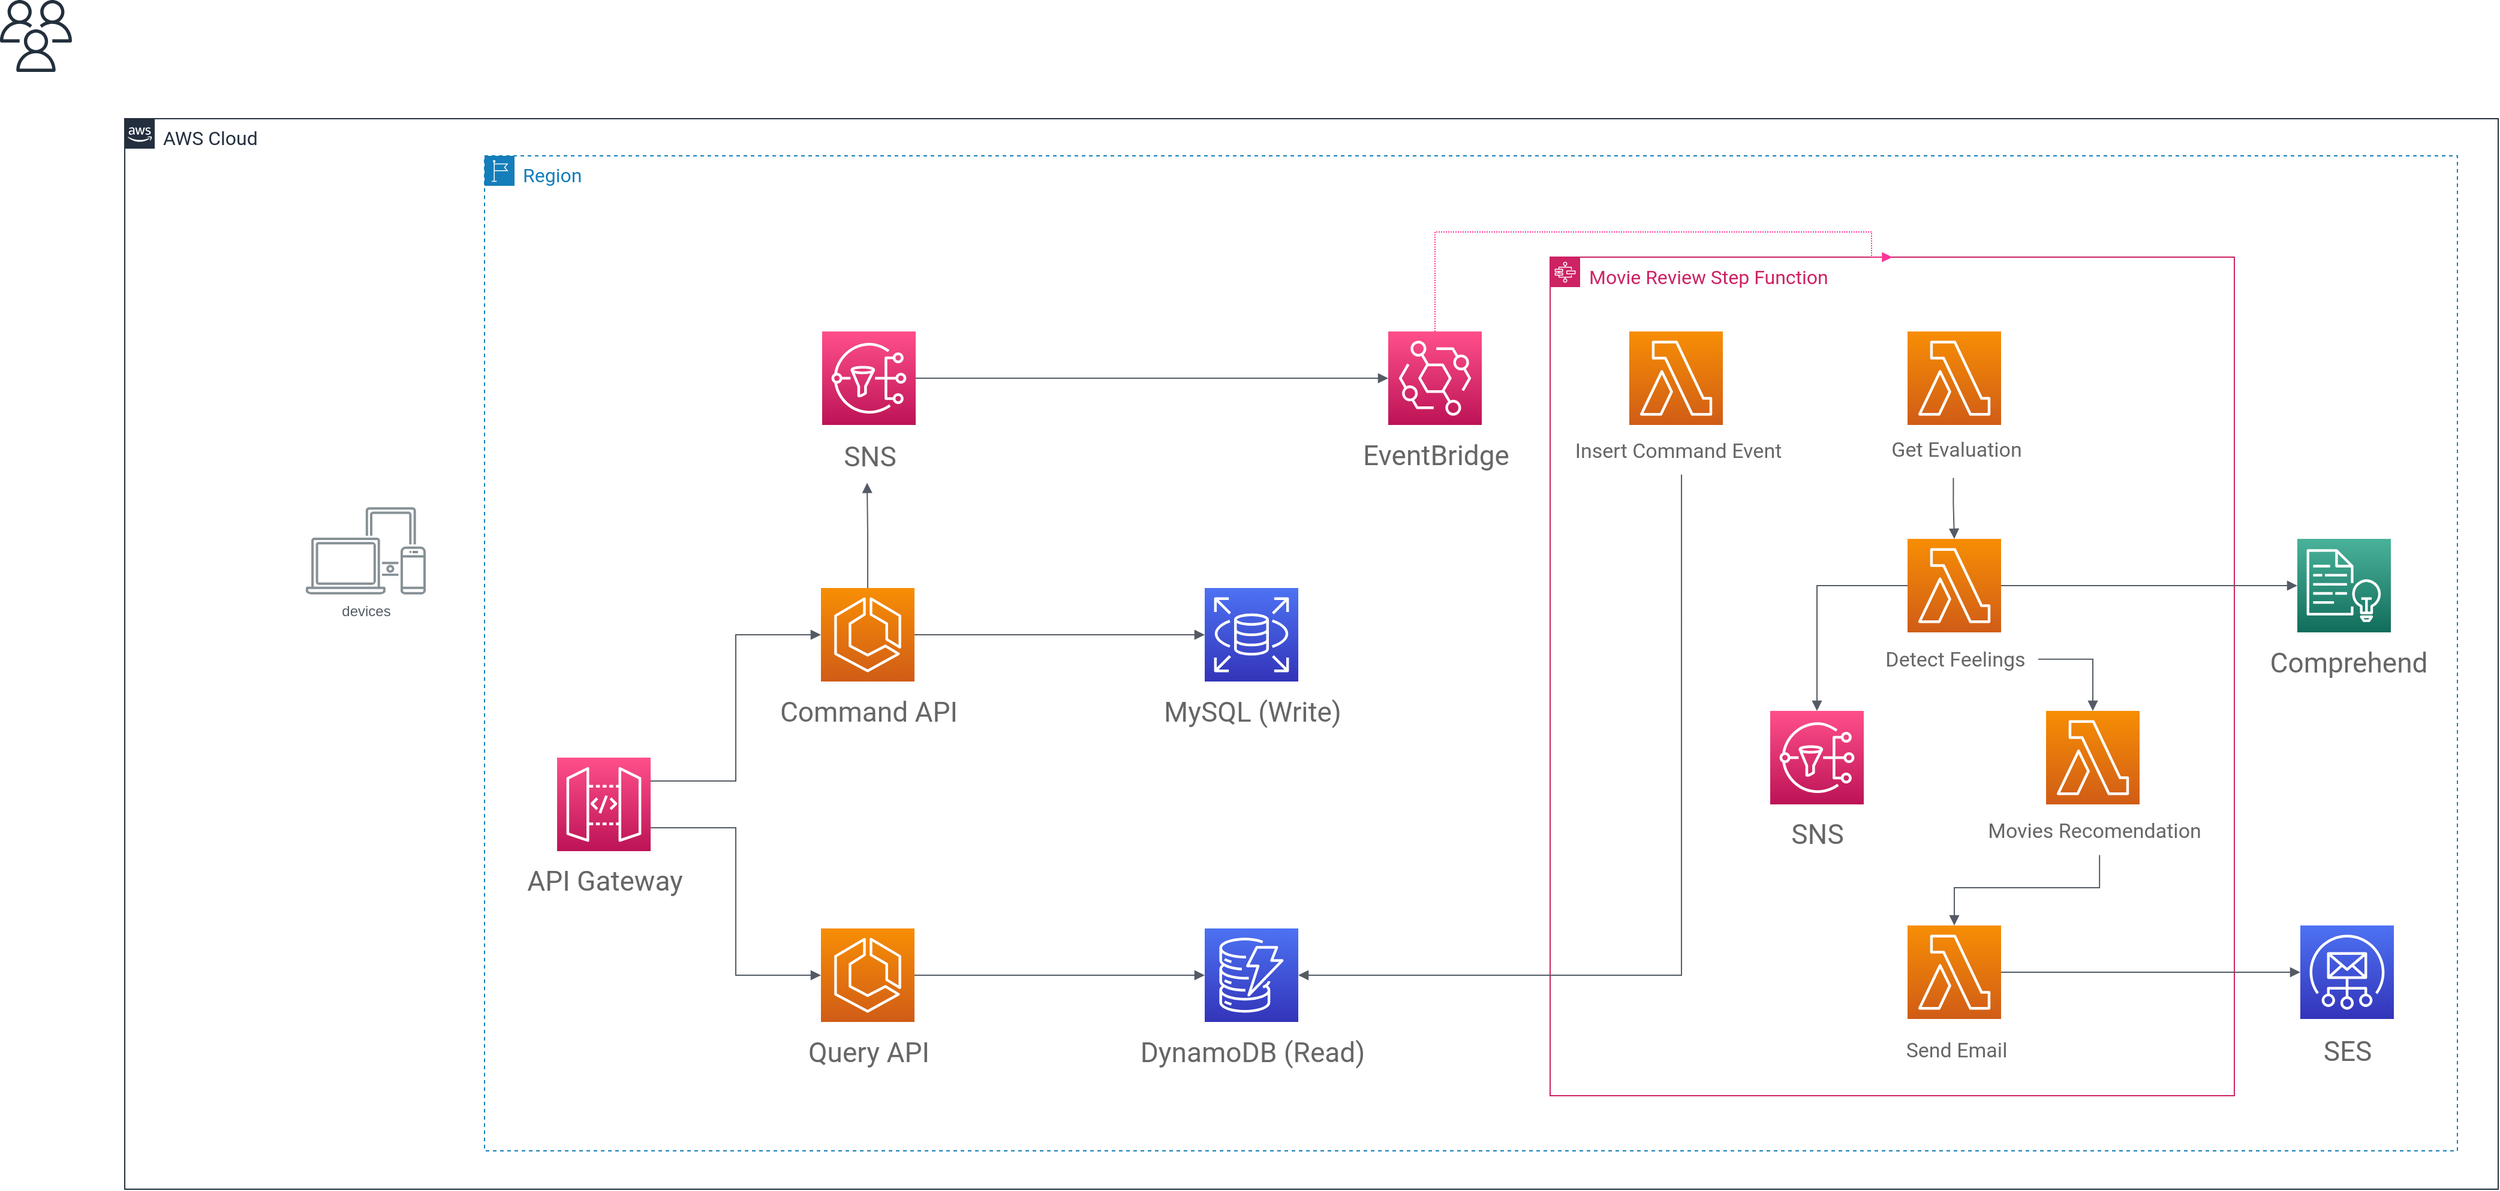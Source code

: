 <mxfile version="20.4.0" type="device"><diagram id="fILXEdGQnqbPDaUiZEwx" name="Page-1"><mxGraphModel dx="2707" dy="744" grid="0" gridSize="10" guides="1" tooltips="1" connect="1" arrows="1" fold="1" page="0" pageScale="1" pageWidth="850" pageHeight="1100" math="0" shadow="0"><root><mxCell id="0"/><mxCell id="1" parent="0"/><mxCell id="2fVnMEwpLBb5jLjwwYTU-27" value="&lt;font style=&quot;font-size: 16px;&quot; data-font-src=&quot;https://fonts.googleapis.com/css?family=Roboto&quot; face=&quot;Roboto&quot;&gt;AWS Cloud&lt;/font&gt;" style="points=[[0,0],[0.25,0],[0.5,0],[0.75,0],[1,0],[1,0.25],[1,0.5],[1,0.75],[1,1],[0.75,1],[0.5,1],[0.25,1],[0,1],[0,0.75],[0,0.5],[0,0.25]];outlineConnect=0;gradientColor=none;html=1;whiteSpace=wrap;fontSize=12;fontStyle=0;container=1;pointerEvents=0;collapsible=0;recursiveResize=0;shape=mxgraph.aws4.group;grIcon=mxgraph.aws4.group_aws_cloud_alt;strokeColor=#232F3E;fillColor=none;verticalAlign=top;align=left;spacingLeft=30;fontColor=#232F3E;dashed=0;" parent="1" vertex="1"><mxGeometry x="-34" y="620" width="1979" height="893" as="geometry"/></mxCell><mxCell id="2fVnMEwpLBb5jLjwwYTU-53" value="devices" style="sketch=0;outlineConnect=0;gradientColor=none;fontColor=#545B64;strokeColor=none;fillColor=#879196;dashed=0;verticalLabelPosition=bottom;verticalAlign=top;align=center;html=1;fontSize=12;fontStyle=0;aspect=fixed;shape=mxgraph.aws4.illustration_devices;pointerEvents=1" parent="2fVnMEwpLBb5jLjwwYTU-27" vertex="1"><mxGeometry x="151" y="324" width="100" height="73" as="geometry"/></mxCell><mxCell id="2fVnMEwpLBb5jLjwwYTU-54" value="" style="sketch=0;points=[[0,0,0],[0.25,0,0],[0.5,0,0],[0.75,0,0],[1,0,0],[0,1,0],[0.25,1,0],[0.5,1,0],[0.75,1,0],[1,1,0],[0,0.25,0],[0,0.5,0],[0,0.75,0],[1,0.25,0],[1,0.5,0],[1,0.75,0]];outlineConnect=0;fontColor=#232F3E;gradientColor=#FF4F8B;gradientDirection=north;fillColor=#BC1356;strokeColor=#ffffff;dashed=0;verticalLabelPosition=bottom;verticalAlign=top;align=center;html=1;fontSize=12;fontStyle=0;aspect=fixed;shape=mxgraph.aws4.resourceIcon;resIcon=mxgraph.aws4.api_gateway;" parent="2fVnMEwpLBb5jLjwwYTU-27" vertex="1"><mxGeometry x="360.5" y="533" width="78" height="78" as="geometry"/></mxCell><mxCell id="2fVnMEwpLBb5jLjwwYTU-55" value="" style="sketch=0;points=[[0,0,0],[0.25,0,0],[0.5,0,0],[0.75,0,0],[1,0,0],[0,1,0],[0.25,1,0],[0.5,1,0],[0.75,1,0],[1,1,0],[0,0.25,0],[0,0.5,0],[0,0.75,0],[1,0.25,0],[1,0.5,0],[1,0.75,0]];outlineConnect=0;fontColor=#232F3E;gradientColor=#F78E04;gradientDirection=north;fillColor=#D05C17;strokeColor=#ffffff;dashed=0;verticalLabelPosition=bottom;verticalAlign=top;align=center;html=1;fontSize=12;fontStyle=0;aspect=fixed;shape=mxgraph.aws4.resourceIcon;resIcon=mxgraph.aws4.ecs;" parent="2fVnMEwpLBb5jLjwwYTU-27" vertex="1"><mxGeometry x="580.5" y="675.5" width="78" height="78" as="geometry"/></mxCell><mxCell id="2fVnMEwpLBb5jLjwwYTU-56" value="" style="sketch=0;points=[[0,0,0],[0.25,0,0],[0.5,0,0],[0.75,0,0],[1,0,0],[0,1,0],[0.25,1,0],[0.5,1,0],[0.75,1,0],[1,1,0],[0,0.25,0],[0,0.5,0],[0,0.75,0],[1,0.25,0],[1,0.5,0],[1,0.75,0]];outlineConnect=0;fontColor=#232F3E;gradientColor=#F78E04;gradientDirection=north;fillColor=#D05C17;strokeColor=#ffffff;dashed=0;verticalLabelPosition=bottom;verticalAlign=top;align=center;html=1;fontSize=12;fontStyle=0;aspect=fixed;shape=mxgraph.aws4.resourceIcon;resIcon=mxgraph.aws4.ecs;" parent="2fVnMEwpLBb5jLjwwYTU-27" vertex="1"><mxGeometry x="580.5" y="391.5" width="78" height="78" as="geometry"/></mxCell><mxCell id="2fVnMEwpLBb5jLjwwYTU-57" value="" style="sketch=0;points=[[0,0,0],[0.25,0,0],[0.5,0,0],[0.75,0,0],[1,0,0],[0,1,0],[0.25,1,0],[0.5,1,0],[0.75,1,0],[1,1,0],[0,0.25,0],[0,0.5,0],[0,0.75,0],[1,0.25,0],[1,0.5,0],[1,0.75,0]];outlineConnect=0;fontColor=#232F3E;gradientColor=#4D72F3;gradientDirection=north;fillColor=#3334B9;strokeColor=#ffffff;dashed=0;verticalLabelPosition=bottom;verticalAlign=top;align=center;html=1;fontSize=12;fontStyle=0;aspect=fixed;shape=mxgraph.aws4.resourceIcon;resIcon=mxgraph.aws4.dynamodb;" parent="2fVnMEwpLBb5jLjwwYTU-27" vertex="1"><mxGeometry x="900.5" y="675.5" width="78" height="78" as="geometry"/></mxCell><mxCell id="2fVnMEwpLBb5jLjwwYTU-59" value="" style="sketch=0;points=[[0,0,0],[0.25,0,0],[0.5,0,0],[0.75,0,0],[1,0,0],[0,1,0],[0.25,1,0],[0.5,1,0],[0.75,1,0],[1,1,0],[0,0.25,0],[0,0.5,0],[0,0.75,0],[1,0.25,0],[1,0.5,0],[1,0.75,0]];outlineConnect=0;fontColor=#232F3E;gradientColor=#4D72F3;gradientDirection=north;fillColor=#3334B9;strokeColor=#ffffff;dashed=0;verticalLabelPosition=bottom;verticalAlign=top;align=center;html=1;fontSize=12;fontStyle=0;aspect=fixed;shape=mxgraph.aws4.resourceIcon;resIcon=mxgraph.aws4.rds;" parent="2fVnMEwpLBb5jLjwwYTU-27" vertex="1"><mxGeometry x="900.5" y="391.5" width="78" height="78" as="geometry"/></mxCell><mxCell id="2fVnMEwpLBb5jLjwwYTU-64" value="" style="edgeStyle=orthogonalEdgeStyle;html=1;endArrow=block;elbow=vertical;startArrow=none;endFill=1;strokeColor=#545B64;rounded=0;exitX=1;exitY=0.25;exitDx=0;exitDy=0;exitPerimeter=0;entryX=0;entryY=0.5;entryDx=0;entryDy=0;entryPerimeter=0;" parent="2fVnMEwpLBb5jLjwwYTU-27" source="2fVnMEwpLBb5jLjwwYTU-54" target="2fVnMEwpLBb5jLjwwYTU-56" edge="1"><mxGeometry width="100" relative="1" as="geometry"><mxPoint x="605.5" y="235.5" as="sourcePoint"/><mxPoint x="705.5" y="235.5" as="targetPoint"/></mxGeometry></mxCell><mxCell id="2fVnMEwpLBb5jLjwwYTU-65" value="" style="edgeStyle=orthogonalEdgeStyle;html=1;endArrow=block;elbow=vertical;startArrow=none;endFill=1;strokeColor=#545B64;rounded=0;exitX=1;exitY=0.75;exitDx=0;exitDy=0;exitPerimeter=0;entryX=0;entryY=0.5;entryDx=0;entryDy=0;entryPerimeter=0;" parent="2fVnMEwpLBb5jLjwwYTU-27" source="2fVnMEwpLBb5jLjwwYTU-54" target="2fVnMEwpLBb5jLjwwYTU-55" edge="1"><mxGeometry width="100" relative="1" as="geometry"><mxPoint x="605.5" y="235.5" as="sourcePoint"/><mxPoint x="705.5" y="235.5" as="targetPoint"/></mxGeometry></mxCell><mxCell id="2fVnMEwpLBb5jLjwwYTU-67" value="" style="edgeStyle=orthogonalEdgeStyle;html=1;endArrow=block;elbow=vertical;startArrow=none;endFill=1;strokeColor=#545B64;rounded=0;exitX=1;exitY=0.5;exitDx=0;exitDy=0;exitPerimeter=0;entryX=0;entryY=0.5;entryDx=0;entryDy=0;entryPerimeter=0;" parent="2fVnMEwpLBb5jLjwwYTU-27" source="2fVnMEwpLBb5jLjwwYTU-56" target="2fVnMEwpLBb5jLjwwYTU-59" edge="1"><mxGeometry width="100" relative="1" as="geometry"><mxPoint x="605.5" y="235.5" as="sourcePoint"/><mxPoint x="705.5" y="235.5" as="targetPoint"/></mxGeometry></mxCell><mxCell id="2fVnMEwpLBb5jLjwwYTU-68" value="" style="edgeStyle=orthogonalEdgeStyle;html=1;endArrow=block;elbow=vertical;startArrow=none;endFill=1;strokeColor=#545B64;rounded=0;exitX=1;exitY=0.5;exitDx=0;exitDy=0;exitPerimeter=0;entryX=0;entryY=0.5;entryDx=0;entryDy=0;entryPerimeter=0;" parent="2fVnMEwpLBb5jLjwwYTU-27" source="2fVnMEwpLBb5jLjwwYTU-55" target="2fVnMEwpLBb5jLjwwYTU-57" edge="1"><mxGeometry width="100" relative="1" as="geometry"><mxPoint x="605.5" y="235.5" as="sourcePoint"/><mxPoint x="705.5" y="235.5" as="targetPoint"/></mxGeometry></mxCell><mxCell id="2fVnMEwpLBb5jLjwwYTU-69" value="" style="sketch=0;points=[[0,0,0],[0.25,0,0],[0.5,0,0],[0.75,0,0],[1,0,0],[0,1,0],[0.25,1,0],[0.5,1,0],[0.75,1,0],[1,1,0],[0,0.25,0],[0,0.5,0],[0,0.75,0],[1,0.25,0],[1,0.5,0],[1,0.75,0]];outlineConnect=0;fontColor=#232F3E;gradientColor=#FF4F8B;gradientDirection=north;fillColor=#BC1356;strokeColor=#ffffff;dashed=0;verticalLabelPosition=bottom;verticalAlign=top;align=center;html=1;fontSize=12;fontStyle=0;aspect=fixed;shape=mxgraph.aws4.resourceIcon;resIcon=mxgraph.aws4.sns;" parent="2fVnMEwpLBb5jLjwwYTU-27" vertex="1"><mxGeometry x="581.5" y="177.5" width="78" height="78" as="geometry"/></mxCell><mxCell id="2fVnMEwpLBb5jLjwwYTU-70" value="&lt;font style=&quot;font-size: 16px;&quot; data-font-src=&quot;https://fonts.googleapis.com/css?family=Roboto&quot; face=&quot;Roboto&quot;&gt;Movie Review Step Function&lt;/font&gt;" style="points=[[0,0],[0.25,0],[0.5,0],[0.75,0],[1,0],[1,0.25],[1,0.5],[1,0.75],[1,1],[0.75,1],[0.5,1],[0.25,1],[0,1],[0,0.75],[0,0.5],[0,0.25]];outlineConnect=0;gradientColor=none;html=1;whiteSpace=wrap;fontSize=12;fontStyle=0;container=1;pointerEvents=0;collapsible=0;recursiveResize=0;shape=mxgraph.aws4.group;grIcon=mxgraph.aws4.group_aws_step_functions_workflow;strokeColor=#CD2264;fillColor=none;verticalAlign=top;align=left;spacingLeft=30;fontColor=#CD2264;dashed=0;" parent="2fVnMEwpLBb5jLjwwYTU-27" vertex="1"><mxGeometry x="1188.5" y="115.5" width="570.5" height="699.5" as="geometry"/></mxCell><mxCell id="2fVnMEwpLBb5jLjwwYTU-86" value="" style="sketch=0;points=[[0,0,0],[0.25,0,0],[0.5,0,0],[0.75,0,0],[1,0,0],[0,1,0],[0.25,1,0],[0.5,1,0],[0.75,1,0],[1,1,0],[0,0.25,0],[0,0.5,0],[0,0.75,0],[1,0.25,0],[1,0.5,0],[1,0.75,0]];outlineConnect=0;fontColor=#232F3E;gradientColor=#F78E04;gradientDirection=north;fillColor=#D05C17;strokeColor=#ffffff;dashed=0;verticalLabelPosition=bottom;verticalAlign=top;align=center;html=1;fontSize=12;fontStyle=0;aspect=fixed;shape=mxgraph.aws4.resourceIcon;resIcon=mxgraph.aws4.lambda;" parent="2fVnMEwpLBb5jLjwwYTU-70" vertex="1"><mxGeometry x="66" y="62" width="78" height="78" as="geometry"/></mxCell><mxCell id="2fVnMEwpLBb5jLjwwYTU-87" value="" style="sketch=0;points=[[0,0,0],[0.25,0,0],[0.5,0,0],[0.75,0,0],[1,0,0],[0,1,0],[0.25,1,0],[0.5,1,0],[0.75,1,0],[1,1,0],[0,0.25,0],[0,0.5,0],[0,0.75,0],[1,0.25,0],[1,0.5,0],[1,0.75,0]];outlineConnect=0;fontColor=#232F3E;gradientColor=#F78E04;gradientDirection=north;fillColor=#D05C17;strokeColor=#ffffff;dashed=0;verticalLabelPosition=bottom;verticalAlign=top;align=center;html=1;fontSize=12;fontStyle=0;aspect=fixed;shape=mxgraph.aws4.resourceIcon;resIcon=mxgraph.aws4.lambda;" parent="2fVnMEwpLBb5jLjwwYTU-70" vertex="1"><mxGeometry x="298" y="62" width="78" height="78" as="geometry"/></mxCell><mxCell id="2fVnMEwpLBb5jLjwwYTU-88" value="" style="sketch=0;points=[[0,0,0],[0.25,0,0],[0.5,0,0],[0.75,0,0],[1,0,0],[0,1,0],[0.25,1,0],[0.5,1,0],[0.75,1,0],[1,1,0],[0,0.25,0],[0,0.5,0],[0,0.75,0],[1,0.25,0],[1,0.5,0],[1,0.75,0]];outlineConnect=0;fontColor=#232F3E;gradientColor=#F78E04;gradientDirection=north;fillColor=#D05C17;strokeColor=#ffffff;dashed=0;verticalLabelPosition=bottom;verticalAlign=top;align=center;html=1;fontSize=12;fontStyle=0;aspect=fixed;shape=mxgraph.aws4.resourceIcon;resIcon=mxgraph.aws4.lambda;" parent="2fVnMEwpLBb5jLjwwYTU-70" vertex="1"><mxGeometry x="298" y="235" width="78" height="78" as="geometry"/></mxCell><mxCell id="2fVnMEwpLBb5jLjwwYTU-71" value="" style="sketch=0;points=[[0,0,0],[0.25,0,0],[0.5,0,0],[0.75,0,0],[1,0,0],[0,1,0],[0.25,1,0],[0.5,1,0],[0.75,1,0],[1,1,0],[0,0.25,0],[0,0.5,0],[0,0.75,0],[1,0.25,0],[1,0.5,0],[1,0.75,0]];outlineConnect=0;fontColor=#232F3E;gradientColor=#FF4F8B;gradientDirection=north;fillColor=#BC1356;strokeColor=#ffffff;dashed=0;verticalLabelPosition=bottom;verticalAlign=top;align=center;html=1;fontSize=12;fontStyle=0;aspect=fixed;shape=mxgraph.aws4.resourceIcon;resIcon=mxgraph.aws4.eventbridge;" parent="2fVnMEwpLBb5jLjwwYTU-27" vertex="1"><mxGeometry x="1053.5" y="177.5" width="78" height="78" as="geometry"/></mxCell><mxCell id="2fVnMEwpLBb5jLjwwYTU-73" value="" style="edgeStyle=orthogonalEdgeStyle;html=1;endArrow=block;elbow=vertical;startArrow=none;endFill=1;strokeColor=#545B64;rounded=0;exitX=1;exitY=0.5;exitDx=0;exitDy=0;exitPerimeter=0;entryX=0;entryY=0.5;entryDx=0;entryDy=0;entryPerimeter=0;" parent="2fVnMEwpLBb5jLjwwYTU-27" source="2fVnMEwpLBb5jLjwwYTU-69" target="2fVnMEwpLBb5jLjwwYTU-71" edge="1"><mxGeometry width="100" relative="1" as="geometry"><mxPoint x="755.5" y="235.5" as="sourcePoint"/><mxPoint x="855.5" y="235.5" as="targetPoint"/></mxGeometry></mxCell><mxCell id="2fVnMEwpLBb5jLjwwYTU-75" value="" style="edgeStyle=orthogonalEdgeStyle;html=1;endArrow=block;elbow=vertical;startArrow=none;endFill=1;strokeColor=#FF3399;rounded=0;exitX=0.5;exitY=0;exitDx=0;exitDy=0;exitPerimeter=0;entryX=0.5;entryY=0;entryDx=0;entryDy=0;dashed=1;dashPattern=1 1;" parent="2fVnMEwpLBb5jLjwwYTU-27" source="2fVnMEwpLBb5jLjwwYTU-71" target="2fVnMEwpLBb5jLjwwYTU-70" edge="1"><mxGeometry width="100" relative="1" as="geometry"><mxPoint x="759.5" y="206.5" as="sourcePoint"/><mxPoint x="859.5" y="206.5" as="targetPoint"/><Array as="points"><mxPoint x="1092.5" y="94.5"/><mxPoint x="1456.5" y="94.5"/><mxPoint x="1456.5" y="104.5"/><mxPoint x="1456.5" y="104.5"/></Array></mxGeometry></mxCell><mxCell id="2fVnMEwpLBb5jLjwwYTU-89" value="" style="sketch=0;points=[[0,0,0],[0.25,0,0],[0.5,0,0],[0.75,0,0],[1,0,0],[0,1,0],[0.25,1,0],[0.5,1,0],[0.75,1,0],[1,1,0],[0,0.25,0],[0,0.5,0],[0,0.75,0],[1,0.25,0],[1,0.5,0],[1,0.75,0]];outlineConnect=0;fontColor=#232F3E;gradientColor=#4AB29A;gradientDirection=north;fillColor=#116D5B;strokeColor=#ffffff;dashed=0;verticalLabelPosition=bottom;verticalAlign=top;align=center;html=1;fontSize=12;fontStyle=0;aspect=fixed;shape=mxgraph.aws4.resourceIcon;resIcon=mxgraph.aws4.comprehend;" parent="2fVnMEwpLBb5jLjwwYTU-27" vertex="1"><mxGeometry x="1811.5" y="350.5" width="78" height="78" as="geometry"/></mxCell><mxCell id="2fVnMEwpLBb5jLjwwYTU-100" value="&lt;font data-font-src=&quot;https://fonts.googleapis.com/css?family=Roboto&quot; style=&quot;font-size: 23px;&quot; face=&quot;Roboto&quot;&gt;Command API&lt;/font&gt;" style="text;html=1;align=center;verticalAlign=middle;resizable=0;points=[];autosize=1;strokeColor=none;fillColor=none;fontStyle=0;fontColor=#666666;fontFamily=Comic Sans MS;" parent="2fVnMEwpLBb5jLjwwYTU-27" vertex="1"><mxGeometry x="536.5" y="474.5" width="166" height="40" as="geometry"/></mxCell><mxCell id="2fVnMEwpLBb5jLjwwYTU-101" value="&lt;font data-font-src=&quot;https://fonts.googleapis.com/css?family=Roboto&quot; style=&quot;font-size: 23px;&quot; face=&quot;Roboto&quot;&gt;Query API&lt;/font&gt;" style="text;html=1;align=center;verticalAlign=middle;resizable=0;points=[];autosize=1;strokeColor=none;fillColor=none;fontStyle=0;fontColor=#666666;fontFamily=Comic Sans MS;" parent="2fVnMEwpLBb5jLjwwYTU-27" vertex="1"><mxGeometry x="560" y="758.5" width="119" height="40" as="geometry"/></mxCell><mxCell id="2fVnMEwpLBb5jLjwwYTU-102" value="&lt;font data-font-src=&quot;https://fonts.googleapis.com/css?family=Roboto&quot; style=&quot;font-size: 23px;&quot; face=&quot;Roboto&quot;&gt;API Gateway&lt;/font&gt;" style="text;html=1;align=center;verticalAlign=middle;resizable=0;points=[];autosize=1;strokeColor=none;fillColor=none;fontStyle=0;fontColor=#666666;fontFamily=Comic Sans MS;" parent="2fVnMEwpLBb5jLjwwYTU-27" vertex="1"><mxGeometry x="326" y="616" width="148" height="40" as="geometry"/></mxCell><mxCell id="2fVnMEwpLBb5jLjwwYTU-103" value="&lt;font data-font-src=&quot;https://fonts.googleapis.com/css?family=Roboto&quot; style=&quot;font-size: 23px;&quot; face=&quot;Roboto&quot;&gt;DynamoDB (Read)&lt;/font&gt; " style="text;html=1;align=center;verticalAlign=middle;resizable=0;points=[];autosize=1;strokeColor=none;fillColor=none;fontStyle=0;fontColor=#666666;fontFamily=Comic Sans MS;" parent="2fVnMEwpLBb5jLjwwYTU-27" vertex="1"><mxGeometry x="837.5" y="758.5" width="205" height="40" as="geometry"/></mxCell><mxCell id="2fVnMEwpLBb5jLjwwYTU-104" value="&lt;font data-font-src=&quot;https://fonts.googleapis.com/css?family=Roboto&quot; style=&quot;font-size: 23px;&quot; face=&quot;Roboto&quot;&gt;MySQL (Write)&lt;/font&gt;" style="text;html=1;align=center;verticalAlign=middle;resizable=0;points=[];autosize=1;strokeColor=none;fillColor=none;fontStyle=0;fontColor=#666666;fontFamily=Comic Sans MS;" parent="2fVnMEwpLBb5jLjwwYTU-27" vertex="1"><mxGeometry x="856.5" y="474.5" width="166" height="40" as="geometry"/></mxCell><mxCell id="2fVnMEwpLBb5jLjwwYTU-105" value="&lt;font data-font-src=&quot;https://fonts.googleapis.com/css?family=Roboto&quot; style=&quot;font-size: 23px;&quot; face=&quot;Roboto&quot;&gt;SNS&lt;/font&gt;" style="text;html=1;align=center;verticalAlign=middle;resizable=0;points=[];autosize=1;strokeColor=none;fillColor=none;fontStyle=0;fontColor=#666666;fontFamily=Comic Sans MS;" parent="2fVnMEwpLBb5jLjwwYTU-27" vertex="1"><mxGeometry x="589.5" y="261.5" width="62" height="40" as="geometry"/></mxCell><mxCell id="2fVnMEwpLBb5jLjwwYTU-107" value="" style="edgeStyle=orthogonalEdgeStyle;html=1;endArrow=block;elbow=vertical;startArrow=none;endFill=1;strokeColor=#545B64;rounded=0;fontFamily=Roboto;fontSource=https%3A%2F%2Ffonts.googleapis.com%2Fcss%3Ffamily%3DRoboto;fontSize=23;fontColor=#666666;exitX=0.5;exitY=0;exitDx=0;exitDy=0;exitPerimeter=0;entryX=0.476;entryY=1.056;entryDx=0;entryDy=0;entryPerimeter=0;" parent="2fVnMEwpLBb5jLjwwYTU-27" source="2fVnMEwpLBb5jLjwwYTU-56" target="2fVnMEwpLBb5jLjwwYTU-105" edge="1"><mxGeometry width="100" relative="1" as="geometry"><mxPoint x="1006.5" y="487.5" as="sourcePoint"/><mxPoint x="1106.5" y="487.5" as="targetPoint"/></mxGeometry></mxCell><mxCell id="2fVnMEwpLBb5jLjwwYTU-108" value="&lt;font data-font-src=&quot;https://fonts.googleapis.com/css?family=Roboto&quot; style=&quot;font-size: 23px;&quot; face=&quot;Roboto&quot;&gt;EventBridge&lt;/font&gt;" style="text;html=1;align=center;verticalAlign=middle;resizable=0;points=[];autosize=1;strokeColor=none;fillColor=none;fontStyle=0;fontColor=#666666;fontFamily=Comic Sans MS;" parent="2fVnMEwpLBb5jLjwwYTU-27" vertex="1"><mxGeometry x="1022.5" y="260.5" width="140" height="40" as="geometry"/></mxCell><mxCell id="VK3Y4P7ZWic1M2SyYcmM-19" value="&lt;font style=&quot;font-size: 16px;&quot;&gt;Region&lt;/font&gt;" style="points=[[0,0],[0.25,0],[0.5,0],[0.75,0],[1,0],[1,0.25],[1,0.5],[1,0.75],[1,1],[0.75,1],[0.5,1],[0.25,1],[0,1],[0,0.75],[0,0.5],[0,0.25]];outlineConnect=0;gradientColor=none;html=1;whiteSpace=wrap;fontSize=12;fontStyle=0;container=1;pointerEvents=0;collapsible=0;recursiveResize=0;shape=mxgraph.aws4.group;grIcon=mxgraph.aws4.group_region;strokeColor=#147EBA;fillColor=none;verticalAlign=top;align=left;spacingLeft=30;fontColor=#147EBA;dashed=1;fontFamily=Roboto;fontSource=https%3A%2F%2Ffonts.googleapis.com%2Fcss%3Ffamily%3DRoboto;" parent="2fVnMEwpLBb5jLjwwYTU-27" vertex="1"><mxGeometry x="300" y="31" width="1645" height="830" as="geometry"/></mxCell><mxCell id="2fVnMEwpLBb5jLjwwYTU-113" value="&lt;font data-font-src=&quot;https://fonts.googleapis.com/css?family=Roboto&quot; style=&quot;font-size: 17px;&quot; face=&quot;Roboto&quot;&gt;Get Evaluation&lt;/font&gt;" style="text;html=1;align=center;verticalAlign=middle;resizable=0;points=[];autosize=1;strokeColor=none;fillColor=none;fontStyle=0;fontColor=#666666;fontFamily=Comic Sans MS;" parent="VK3Y4P7ZWic1M2SyYcmM-19" vertex="1"><mxGeometry x="1163.5" y="229" width="127" height="32" as="geometry"/></mxCell><mxCell id="2fVnMEwpLBb5jLjwwYTU-97" value="" style="sketch=0;points=[[0,0,0],[0.25,0,0],[0.5,0,0],[0.75,0,0],[1,0,0],[0,1,0],[0.25,1,0],[0.5,1,0],[0.75,1,0],[1,1,0],[0,0.25,0],[0,0.5,0],[0,0.75,0],[1,0.25,0],[1,0.5,0],[1,0.75,0]];outlineConnect=0;fontColor=#232F3E;gradientColor=#F78E04;gradientDirection=north;fillColor=#D05C17;strokeColor=#ffffff;dashed=0;verticalLabelPosition=bottom;verticalAlign=top;align=center;html=1;fontSize=12;fontStyle=0;aspect=fixed;shape=mxgraph.aws4.resourceIcon;resIcon=mxgraph.aws4.lambda;" parent="VK3Y4P7ZWic1M2SyYcmM-19" vertex="1"><mxGeometry x="1186.5" y="642" width="78" height="78" as="geometry"/></mxCell><mxCell id="2fVnMEwpLBb5jLjwwYTU-114" value="&lt;font data-font-src=&quot;https://fonts.googleapis.com/css?family=Roboto&quot; style=&quot;font-size: 17px;&quot; face=&quot;Roboto&quot;&gt;Send Email&lt;/font&gt;" style="text;html=1;align=center;verticalAlign=middle;resizable=0;points=[];autosize=1;strokeColor=none;fillColor=none;fontStyle=0;fontColor=#666666;fontFamily=Comic Sans MS;" parent="VK3Y4P7ZWic1M2SyYcmM-19" vertex="1"><mxGeometry x="1176" y="730" width="102" height="32" as="geometry"/></mxCell><mxCell id="2fVnMEwpLBb5jLjwwYTU-94" value="" style="sketch=0;points=[[0,0,0],[0.25,0,0],[0.5,0,0],[0.75,0,0],[1,0,0],[0,1,0],[0.25,1,0],[0.5,1,0],[0.75,1,0],[1,1,0],[0,0.25,0],[0,0.5,0],[0,0.75,0],[1,0.25,0],[1,0.5,0],[1,0.75,0]];outlineConnect=0;fontColor=#232F3E;gradientColor=#F78E04;gradientDirection=north;fillColor=#D05C17;strokeColor=#ffffff;dashed=0;verticalLabelPosition=bottom;verticalAlign=top;align=center;html=1;fontSize=12;fontStyle=0;aspect=fixed;shape=mxgraph.aws4.resourceIcon;resIcon=mxgraph.aws4.lambda;" parent="VK3Y4P7ZWic1M2SyYcmM-19" vertex="1"><mxGeometry x="1302" y="463" width="78" height="78" as="geometry"/></mxCell><mxCell id="2fVnMEwpLBb5jLjwwYTU-115" value="&lt;font data-font-src=&quot;https://fonts.googleapis.com/css?family=Roboto&quot; style=&quot;font-size: 17px;&quot; face=&quot;Roboto&quot;&gt;Movies Recomendation&lt;/font&gt;" style="text;html=1;align=center;verticalAlign=middle;resizable=0;points=[];autosize=1;strokeColor=none;fillColor=none;fontStyle=0;fontColor=#666666;fontFamily=Comic Sans MS;" parent="VK3Y4P7ZWic1M2SyYcmM-19" vertex="1"><mxGeometry x="1243.5" y="547" width="196" height="32" as="geometry"/></mxCell><mxCell id="2fVnMEwpLBb5jLjwwYTU-117" value="" style="sketch=0;points=[[0,0,0],[0.25,0,0],[0.5,0,0],[0.75,0,0],[1,0,0],[0,1,0],[0.25,1,0],[0.5,1,0],[0.75,1,0],[1,1,0],[0,0.25,0],[0,0.5,0],[0,0.75,0],[1,0.25,0],[1,0.5,0],[1,0.75,0]];outlineConnect=0;fontColor=#232F3E;gradientColor=#FF4F8B;gradientDirection=north;fillColor=#BC1356;strokeColor=#ffffff;dashed=0;verticalLabelPosition=bottom;verticalAlign=top;align=center;html=1;fontSize=12;fontStyle=0;aspect=fixed;shape=mxgraph.aws4.resourceIcon;resIcon=mxgraph.aws4.sns;" parent="VK3Y4P7ZWic1M2SyYcmM-19" vertex="1"><mxGeometry x="1072" y="463" width="78" height="78" as="geometry"/></mxCell><mxCell id="2fVnMEwpLBb5jLjwwYTU-123" value="" style="edgeStyle=orthogonalEdgeStyle;html=1;endArrow=block;elbow=vertical;startArrow=none;endFill=1;strokeColor=#545B64;rounded=0;fontFamily=Roboto;fontSource=https%3A%2F%2Ffonts.googleapis.com%2Fcss%3Ffamily%3DRoboto;fontSize=17;fontColor=#666666;exitX=0.526;exitY=1.131;exitDx=0;exitDy=0;exitPerimeter=0;entryX=0.5;entryY=0;entryDx=0;entryDy=0;entryPerimeter=0;" parent="VK3Y4P7ZWic1M2SyYcmM-19" source="2fVnMEwpLBb5jLjwwYTU-115" target="2fVnMEwpLBb5jLjwwYTU-97" edge="1"><mxGeometry width="100" relative="1" as="geometry"><mxPoint x="887" y="510" as="sourcePoint"/><mxPoint x="987" y="510" as="targetPoint"/></mxGeometry></mxCell><mxCell id="2fVnMEwpLBb5jLjwwYTU-98" value="" style="sketch=0;points=[[0,0,0],[0.25,0,0],[0.5,0,0],[0.75,0,0],[1,0,0],[0,1,0],[0.25,1,0],[0.5,1,0],[0.75,1,0],[1,1,0],[0,0.25,0],[0,0.5,0],[0,0.75,0],[1,0.25,0],[1,0.5,0],[1,0.75,0]];outlineConnect=0;fontColor=#232F3E;gradientColor=#4D72F3;gradientDirection=north;fillColor=#3334B9;strokeColor=#ffffff;dashed=0;verticalLabelPosition=bottom;verticalAlign=top;align=center;html=1;fontSize=12;fontStyle=0;aspect=fixed;shape=mxgraph.aws4.resourceIcon;resIcon=mxgraph.aws4.simple_email_service;" parent="VK3Y4P7ZWic1M2SyYcmM-19" vertex="1"><mxGeometry x="1514" y="642" width="78" height="78" as="geometry"/></mxCell><mxCell id="2fVnMEwpLBb5jLjwwYTU-124" value="" style="edgeStyle=orthogonalEdgeStyle;html=1;endArrow=block;elbow=vertical;startArrow=none;endFill=1;strokeColor=#545B64;rounded=0;fontFamily=Roboto;fontSource=https%3A%2F%2Ffonts.googleapis.com%2Fcss%3Ffamily%3DRoboto;fontSize=17;fontColor=#666666;exitX=1;exitY=0.5;exitDx=0;exitDy=0;exitPerimeter=0;entryX=0;entryY=0.5;entryDx=0;entryDy=0;entryPerimeter=0;" parent="VK3Y4P7ZWic1M2SyYcmM-19" source="2fVnMEwpLBb5jLjwwYTU-97" target="2fVnMEwpLBb5jLjwwYTU-98" edge="1"><mxGeometry width="100" relative="1" as="geometry"><mxPoint x="887" y="510" as="sourcePoint"/><mxPoint x="987" y="510" as="targetPoint"/></mxGeometry></mxCell><mxCell id="2fVnMEwpLBb5jLjwwYTU-125" value="&lt;font data-font-src=&quot;https://fonts.googleapis.com/css?family=Roboto&quot; style=&quot;font-size: 23px;&quot; face=&quot;Roboto&quot;&gt;Comprehend&lt;/font&gt;" style="text;html=1;align=center;verticalAlign=middle;resizable=0;points=[];autosize=1;strokeColor=none;fillColor=none;fontStyle=0;fontColor=#666666;fontFamily=Comic Sans MS;" parent="VK3Y4P7ZWic1M2SyYcmM-19" vertex="1"><mxGeometry x="1479" y="403" width="149" height="40" as="geometry"/></mxCell><mxCell id="2fVnMEwpLBb5jLjwwYTU-126" value="&lt;font data-font-src=&quot;https://fonts.googleapis.com/css?family=Roboto&quot; style=&quot;font-size: 23px;&quot; face=&quot;Roboto&quot;&gt;SES&lt;/font&gt;" style="text;html=1;align=center;verticalAlign=middle;resizable=0;points=[];autosize=1;strokeColor=none;fillColor=none;fontStyle=0;fontColor=#666666;fontFamily=Comic Sans MS;" parent="VK3Y4P7ZWic1M2SyYcmM-19" vertex="1"><mxGeometry x="1524" y="727" width="58" height="40" as="geometry"/></mxCell><mxCell id="2fVnMEwpLBb5jLjwwYTU-127" value="&lt;font data-font-src=&quot;https://fonts.googleapis.com/css?family=Roboto&quot; style=&quot;font-size: 23px;&quot; face=&quot;Roboto&quot;&gt;SNS&lt;/font&gt;" style="text;html=1;align=center;verticalAlign=middle;resizable=0;points=[];autosize=1;strokeColor=none;fillColor=none;fontStyle=0;fontColor=#666666;fontFamily=Comic Sans MS;" parent="VK3Y4P7ZWic1M2SyYcmM-19" vertex="1"><mxGeometry x="1080" y="546" width="62" height="40" as="geometry"/></mxCell><mxCell id="2fVnMEwpLBb5jLjwwYTU-128" value="&lt;font data-font-src=&quot;https://fonts.googleapis.com/css?family=Roboto&quot; style=&quot;font-size: 17px;&quot; face=&quot;Roboto&quot;&gt;Detect Feelings&lt;/font&gt;" style="text;html=1;align=center;verticalAlign=middle;resizable=0;points=[];autosize=1;strokeColor=none;fillColor=none;fontStyle=0;fontColor=#666666;fontFamily=Comic Sans MS;" parent="VK3Y4P7ZWic1M2SyYcmM-19" vertex="1"><mxGeometry x="1158.5" y="404" width="135" height="32" as="geometry"/></mxCell><mxCell id="2fVnMEwpLBb5jLjwwYTU-129" value="" style="edgeStyle=orthogonalEdgeStyle;html=1;endArrow=block;elbow=vertical;startArrow=none;endFill=1;strokeColor=#545B64;rounded=0;fontFamily=Roboto;fontSource=https%3A%2F%2Ffonts.googleapis.com%2Fcss%3Ffamily%3DRoboto;fontSize=17;fontColor=#666666;exitX=1.015;exitY=0.496;exitDx=0;exitDy=0;exitPerimeter=0;entryX=0.5;entryY=0;entryDx=0;entryDy=0;entryPerimeter=0;" parent="VK3Y4P7ZWic1M2SyYcmM-19" source="2fVnMEwpLBb5jLjwwYTU-128" target="2fVnMEwpLBb5jLjwwYTU-94" edge="1"><mxGeometry width="100" relative="1" as="geometry"><mxPoint x="1205" y="357" as="sourcePoint"/><mxPoint x="1305" y="357" as="targetPoint"/></mxGeometry></mxCell><mxCell id="2fVnMEwpLBb5jLjwwYTU-131" value="&lt;font data-font-src=&quot;https://fonts.googleapis.com/css?family=Roboto&quot; style=&quot;font-size: 17px;&quot; face=&quot;Roboto&quot;&gt;Insert Command Event&lt;/font&gt;" style="text;html=1;align=center;verticalAlign=middle;resizable=0;points=[];autosize=1;strokeColor=none;fillColor=none;fontStyle=0;fontColor=#666666;fontFamily=Comic Sans MS;" parent="VK3Y4P7ZWic1M2SyYcmM-19" vertex="1"><mxGeometry x="900" y="230" width="190" height="32" as="geometry"/></mxCell><mxCell id="2fVnMEwpLBb5jLjwwYTU-118" value="" style="edgeStyle=orthogonalEdgeStyle;html=1;endArrow=block;elbow=vertical;startArrow=none;endFill=1;strokeColor=#545B64;rounded=0;fontFamily=Roboto;fontSource=https%3A%2F%2Ffonts.googleapis.com%2Fcss%3Ffamily%3DRoboto;fontSize=16;fontColor=#666666;exitX=0;exitY=0.5;exitDx=0;exitDy=0;exitPerimeter=0;entryX=0.5;entryY=0;entryDx=0;entryDy=0;entryPerimeter=0;" parent="2fVnMEwpLBb5jLjwwYTU-27" source="2fVnMEwpLBb5jLjwwYTU-88" target="2fVnMEwpLBb5jLjwwYTU-117" edge="1"><mxGeometry width="100" relative="1" as="geometry"><mxPoint x="758" y="641" as="sourcePoint"/><mxPoint x="858" y="641" as="targetPoint"/></mxGeometry></mxCell><mxCell id="2fVnMEwpLBb5jLjwwYTU-121" value="" style="edgeStyle=orthogonalEdgeStyle;html=1;endArrow=block;elbow=vertical;startArrow=none;endFill=1;strokeColor=#545B64;rounded=0;fontFamily=Roboto;fontSource=https%3A%2F%2Ffonts.googleapis.com%2Fcss%3Ffamily%3DRoboto;fontSize=16;fontColor=#666666;exitX=1;exitY=0.5;exitDx=0;exitDy=0;exitPerimeter=0;entryX=0;entryY=0.5;entryDx=0;entryDy=0;entryPerimeter=0;" parent="2fVnMEwpLBb5jLjwwYTU-27" source="2fVnMEwpLBb5jLjwwYTU-88" target="2fVnMEwpLBb5jLjwwYTU-89" edge="1"><mxGeometry width="100" relative="1" as="geometry"><mxPoint x="758" y="641" as="sourcePoint"/><mxPoint x="858" y="641" as="targetPoint"/></mxGeometry></mxCell><mxCell id="2fVnMEwpLBb5jLjwwYTU-122" value="" style="edgeStyle=orthogonalEdgeStyle;html=1;endArrow=block;elbow=vertical;startArrow=none;endFill=1;strokeColor=#545B64;rounded=0;fontFamily=Roboto;fontSource=https%3A%2F%2Ffonts.googleapis.com%2Fcss%3Ffamily%3DRoboto;fontSize=17;fontColor=#666666;exitX=0.482;exitY=1.239;exitDx=0;exitDy=0;exitPerimeter=0;entryX=0.5;entryY=0;entryDx=0;entryDy=0;entryPerimeter=0;" parent="2fVnMEwpLBb5jLjwwYTU-27" source="2fVnMEwpLBb5jLjwwYTU-113" target="2fVnMEwpLBb5jLjwwYTU-88" edge="1"><mxGeometry width="100" relative="1" as="geometry"><mxPoint x="1187" y="541" as="sourcePoint"/><mxPoint x="1287" y="541" as="targetPoint"/></mxGeometry></mxCell><mxCell id="2fVnMEwpLBb5jLjwwYTU-132" value="" style="edgeStyle=orthogonalEdgeStyle;html=1;endArrow=block;elbow=vertical;startArrow=none;endFill=1;strokeColor=#545B64;rounded=0;fontFamily=Roboto;fontSource=https%3A%2F%2Ffonts.googleapis.com%2Fcss%3Ffamily%3DRoboto;fontSize=17;fontColor=#666666;exitX=0.516;exitY=1.121;exitDx=0;exitDy=0;exitPerimeter=0;entryX=1;entryY=0.5;entryDx=0;entryDy=0;entryPerimeter=0;" parent="2fVnMEwpLBb5jLjwwYTU-27" source="2fVnMEwpLBb5jLjwwYTU-131" target="2fVnMEwpLBb5jLjwwYTU-57" edge="1"><mxGeometry width="100" relative="1" as="geometry"><mxPoint x="907" y="601" as="sourcePoint"/><mxPoint x="1007" y="601" as="targetPoint"/><Array as="points"><mxPoint x="1298" y="715"/></Array></mxGeometry></mxCell><mxCell id="2fVnMEwpLBb5jLjwwYTU-46" value="" style="sketch=0;outlineConnect=0;fontColor=#232F3E;gradientColor=none;fillColor=#232F3D;strokeColor=none;dashed=0;verticalLabelPosition=bottom;verticalAlign=top;align=center;html=1;fontSize=12;fontStyle=0;aspect=fixed;pointerEvents=1;shape=mxgraph.aws4.users;fontFamily=Lucida Console;" parent="1" vertex="1"><mxGeometry x="-138" y="521" width="60" height="60" as="geometry"/></mxCell></root></mxGraphModel></diagram></mxfile>